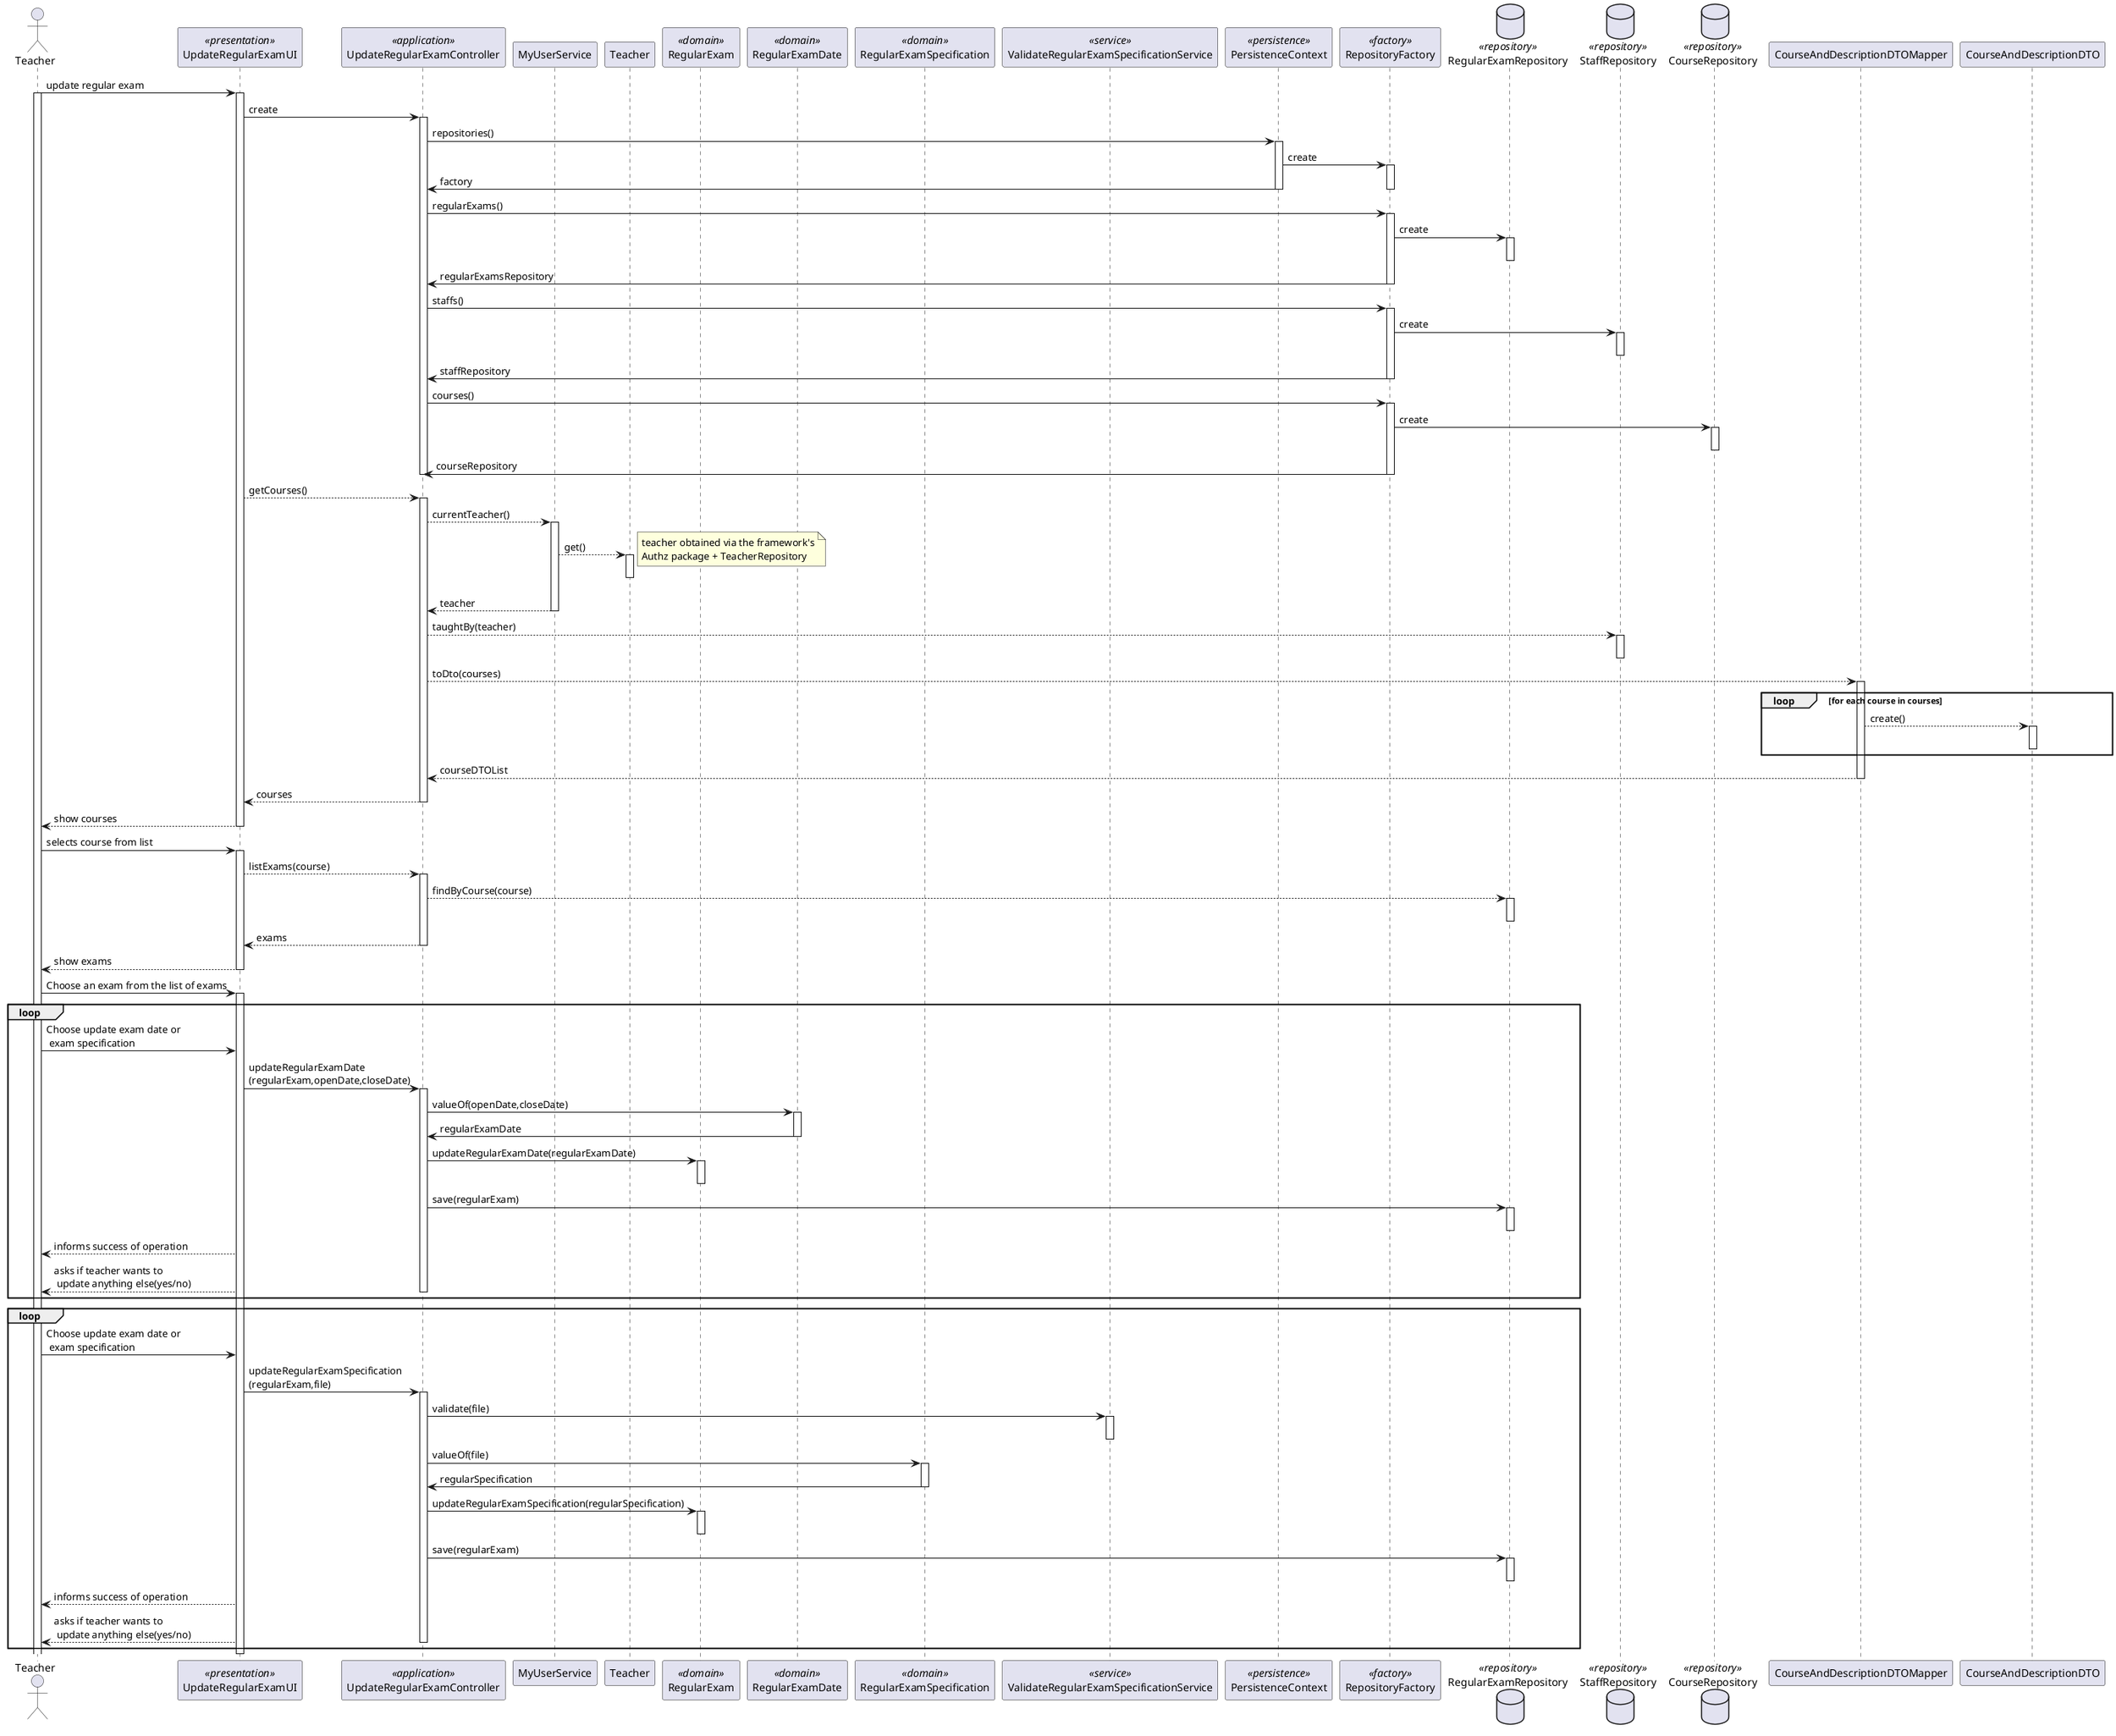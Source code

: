 @startuml
'https://plantuml.com/sequence-diagram

actor Teacher as Actor
participant UpdateRegularExamUI as UI <<presentation>>
participant UpdateRegularExamController as controller <<application>>

participant MyUserService as user_svc
participant Teacher as teacher

participant RegularExam as regularExam <<domain>>
participant RegularExamDate as regularExamDate <<domain>>
participant RegularExamSpecification as regularSpec<<domain>>
participant ValidateRegularExamSpecificationService as service <<service>>

participant PersistenceContext as persistence <<persistence>>
participant RepositoryFactory as factory <<factory>>
database RegularExamRepository as repoRegularExam <<repository>>
database StaffRepository as repoStaff <<repository>>
' database TeacherRepository as repoTeacher <<repository>>
database CourseRepository as repoCourse <<repository>>



participant CourseAndDescriptionDTOMapper as course_mapper
participant CourseAndDescriptionDTO as course_dto




Actor -> UI : update regular exam
activate Actor
activate UI

    UI -> controller : create
    activate controller
        controller -> persistence : repositories()
        activate persistence
            persistence -> factory : create
            activate factory
            persistence -> controller : factory
            deactivate factory
        deactivate persistence

        controller ->factory :regularExams()
        activate factory
            factory -> repoRegularExam : create
            activate repoRegularExam
            deactivate repoRegularExam
            factory -> controller : regularExamsRepository
        deactivate factory


        controller -> factory :staffs()
        activate factory
            factory -> repoStaff : create
            activate repoStaff
            deactivate repoStaff
            factory -> controller : staffRepository
        deactivate factory

        controller -> factory :courses()
        activate factory
           factory -> repoCourse : create
           activate repoCourse
           deactivate repoCourse
           factory -> controller : courseRepository
        deactivate factory

    deactivate controller


UI --> controller: getCourses()


    activate controller
        controller --> user_svc : currentTeacher()
        activate user_svc
            user_svc --> teacher : get()
            activate teacher
            deactivate teacher
            note right : teacher obtained via the framework's\nAuthz package + TeacherRepository
            user_svc --> controller : teacher
        deactivate user_svc


        controller --> repoStaff: taughtBy(teacher)

        activate repoStaff
        deactivate repoStaff

        controller --> course_mapper: toDto(courses)
        activate course_mapper
            loop for each course in courses
                course_mapper --> course_dto: create()
                activate course_dto
                deactivate course_dto
            end loop
            course_mapper --> controller: courseDTOList
        deactivate course_mapper
        controller --> UI: courses

    deactivate controller
    UI --> Actor: show courses
deactivate UI

Actor -> UI: selects course from list
activate UI
    UI --> controller: listExams(course)
    activate controller
        controller --> repoRegularExam: findByCourse(course)
        activate repoRegularExam
        deactivate repoRegularExam
        controller --> UI: exams
    deactivate controller
    UI --> Actor: show exams




deactivate UI

Actor -> UI : Choose an exam from the list of exams
activate UI
loop
    Actor -> UI : Choose update exam date or \n exam specification

    UI -> controller : updateRegularExamDate\n(regularExam,openDate,closeDate)
    activate controller
        controller -> regularExamDate : valueOf(openDate,closeDate)
        activate regularExamDate
            regularExamDate -> controller : regularExamDate
        deactivate regularExamDate

        controller -> regularExam : updateRegularExamDate(regularExamDate)
        activate regularExam
        deactivate regularExam

        controller -> repoRegularExam : save(regularExam)
        activate repoRegularExam
        deactivate repoRegularExam

        UI -->Actor : informs success of operation
        UI --> Actor : asks if teacher wants to \n update anything else(yes/no)

    deactivate controller
end loop

loop
    Actor -> UI : Choose update exam date or \n exam specification

        UI -> controller : updateRegularExamSpecification\n(regularExam,file)
        activate controller
            controller -> service : validate(file)
            activate service
            deactivate service
            controller -> regularSpec : valueOf(file)


            activate regularSpec
                regularSpec -> controller : regularSpecification
            deactivate regularSpec

            controller -> regularExam : updateRegularExamSpecification(regularSpecification)
            activate regularExam
            deactivate regularExam

            controller -> repoRegularExam : save(regularExam)
            activate repoRegularExam
            deactivate repoRegularExam

            UI -->Actor : informs success of operation
            UI --> Actor : asks if teacher wants to \n update anything else(yes/no)

        deactivate controller



end loop
deactivate UI



@enduml
